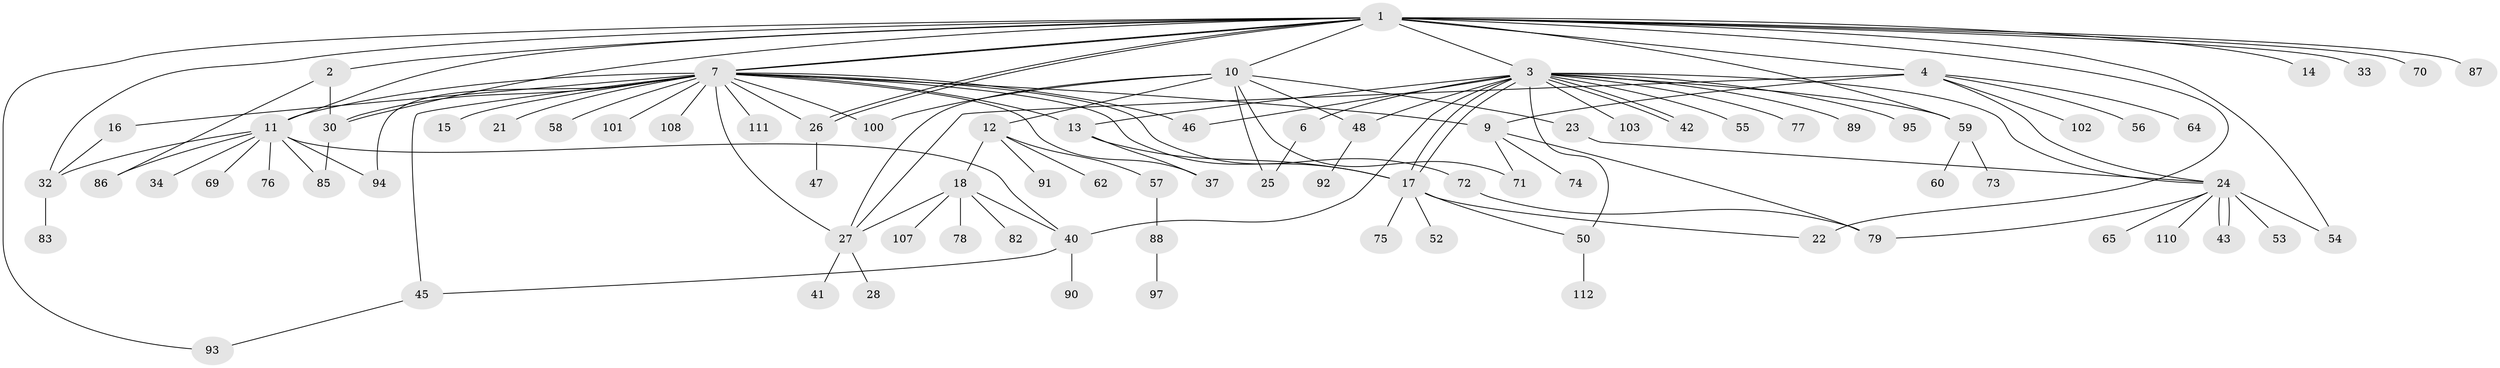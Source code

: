 // Generated by graph-tools (version 1.1) at 2025/51/02/27/25 19:51:56]
// undirected, 84 vertices, 122 edges
graph export_dot {
graph [start="1"]
  node [color=gray90,style=filled];
  1 [super="+5"];
  2 [super="+29"];
  3 [super="+8"];
  4 [super="+63"];
  6;
  7 [super="+36"];
  9 [super="+20"];
  10 [super="+38"];
  11 [super="+51"];
  12 [super="+19"];
  13;
  14 [super="+35"];
  15;
  16 [super="+39"];
  17 [super="+81"];
  18 [super="+31"];
  21;
  22 [super="+104"];
  23;
  24 [super="+61"];
  25;
  26;
  27 [super="+84"];
  28;
  30 [super="+44"];
  32 [super="+80"];
  33;
  34 [super="+67"];
  37 [super="+106"];
  40 [super="+99"];
  41;
  42;
  43;
  45 [super="+68"];
  46;
  47;
  48 [super="+49"];
  50 [super="+98"];
  52;
  53;
  54;
  55;
  56;
  57;
  58;
  59 [super="+66"];
  60;
  62;
  64;
  65;
  69;
  70;
  71;
  72;
  73;
  74;
  75;
  76;
  77;
  78;
  79 [super="+105"];
  82;
  83;
  85;
  86;
  87;
  88;
  89;
  90;
  91;
  92;
  93;
  94 [super="+96"];
  95;
  97;
  100 [super="+109"];
  101;
  102;
  103;
  107;
  108;
  110;
  111;
  112;
  1 -- 2;
  1 -- 3;
  1 -- 4;
  1 -- 7;
  1 -- 7;
  1 -- 10;
  1 -- 14;
  1 -- 22 [weight=2];
  1 -- 26;
  1 -- 26;
  1 -- 30;
  1 -- 32;
  1 -- 33;
  1 -- 54;
  1 -- 59;
  1 -- 70;
  1 -- 87;
  1 -- 93;
  1 -- 11;
  2 -- 30;
  2 -- 86;
  3 -- 6;
  3 -- 13;
  3 -- 17;
  3 -- 17;
  3 -- 24;
  3 -- 40;
  3 -- 42;
  3 -- 42;
  3 -- 46;
  3 -- 48 [weight=2];
  3 -- 50;
  3 -- 55;
  3 -- 59;
  3 -- 77;
  3 -- 95;
  3 -- 103;
  3 -- 89;
  4 -- 9 [weight=2];
  4 -- 27;
  4 -- 56;
  4 -- 102;
  4 -- 24;
  4 -- 64;
  6 -- 25;
  7 -- 11;
  7 -- 15;
  7 -- 16;
  7 -- 17;
  7 -- 21;
  7 -- 26;
  7 -- 30;
  7 -- 101;
  7 -- 108;
  7 -- 111;
  7 -- 27;
  7 -- 100;
  7 -- 72;
  7 -- 9;
  7 -- 13;
  7 -- 45 [weight=2];
  7 -- 46;
  7 -- 58;
  7 -- 94;
  7 -- 37;
  9 -- 71;
  9 -- 74;
  9 -- 79;
  10 -- 12 [weight=2];
  10 -- 23;
  10 -- 25;
  10 -- 27;
  10 -- 48;
  10 -- 71;
  10 -- 100;
  11 -- 32;
  11 -- 34;
  11 -- 69;
  11 -- 85;
  11 -- 86;
  11 -- 94;
  11 -- 76;
  11 -- 40;
  12 -- 18;
  12 -- 57;
  12 -- 62;
  12 -- 91;
  13 -- 17;
  13 -- 37;
  16 -- 32;
  17 -- 22;
  17 -- 52;
  17 -- 75;
  17 -- 50;
  18 -- 78;
  18 -- 107;
  18 -- 27;
  18 -- 40;
  18 -- 82;
  23 -- 24;
  24 -- 43;
  24 -- 43;
  24 -- 53;
  24 -- 54;
  24 -- 65;
  24 -- 79;
  24 -- 110;
  26 -- 47;
  27 -- 28;
  27 -- 41;
  30 -- 85;
  32 -- 83;
  40 -- 90;
  40 -- 45;
  45 -- 93;
  48 -- 92;
  50 -- 112;
  57 -- 88;
  59 -- 60;
  59 -- 73;
  72 -- 79;
  88 -- 97;
}
